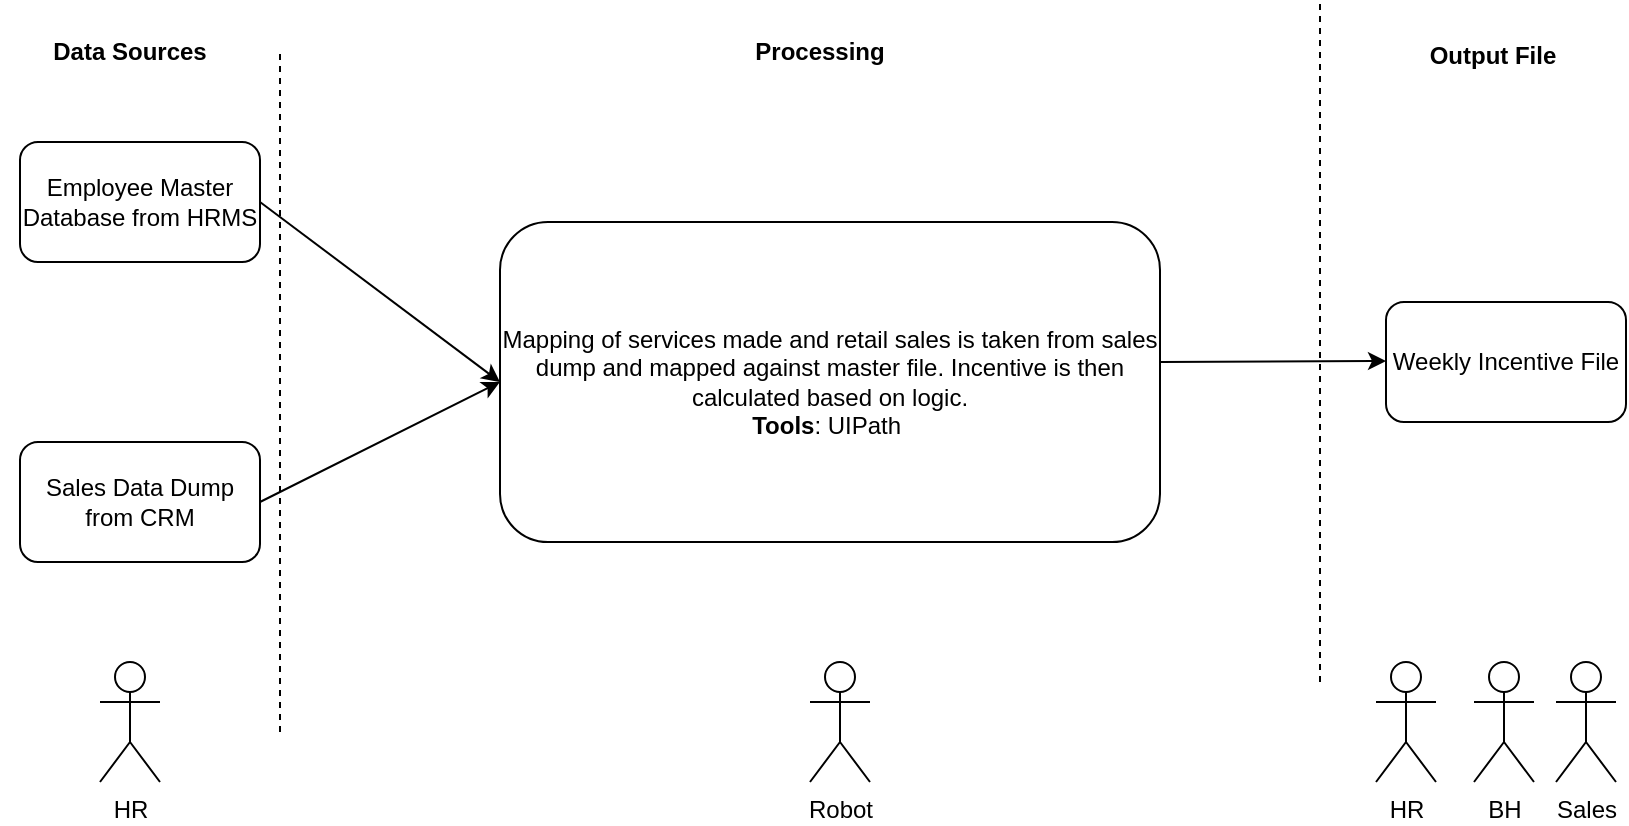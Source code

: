 <mxfile version="12.3.9" type="github" pages="1"><diagram id="THa6gGEH6mpQoKnDU4lO" name="Page-1"><mxGraphModel dx="868" dy="482" grid="1" gridSize="10" guides="1" tooltips="1" connect="1" arrows="1" fold="1" page="1" pageScale="1" pageWidth="850" pageHeight="1100" math="0" shadow="0"><root><mxCell id="0"/><mxCell id="1" parent="0"/><mxCell id="I8B6HCRjfcDwuuV07C2q-1" value="Employee Master Database from HRMS" style="rounded=1;whiteSpace=wrap;html=1;" vertex="1" parent="1"><mxGeometry x="30" y="120" width="120" height="60" as="geometry"/></mxCell><mxCell id="I8B6HCRjfcDwuuV07C2q-3" value="Data Sources" style="text;html=1;strokeColor=none;fillColor=none;align=center;verticalAlign=middle;whiteSpace=wrap;rounded=0;fontStyle=1" vertex="1" parent="1"><mxGeometry x="20" y="50" width="130" height="50" as="geometry"/></mxCell><mxCell id="I8B6HCRjfcDwuuV07C2q-4" value="Sales Data Dump from CRM" style="rounded=1;whiteSpace=wrap;html=1;" vertex="1" parent="1"><mxGeometry x="30" y="270" width="120" height="60" as="geometry"/></mxCell><mxCell id="I8B6HCRjfcDwuuV07C2q-5" value="Weekly Incentive File" style="rounded=1;whiteSpace=wrap;html=1;" vertex="1" parent="1"><mxGeometry x="713" y="200" width="120" height="60" as="geometry"/></mxCell><mxCell id="I8B6HCRjfcDwuuV07C2q-7" value="" style="endArrow=none;dashed=1;html=1;" edge="1" parent="1"><mxGeometry width="50" height="50" relative="1" as="geometry"><mxPoint x="160" y="415" as="sourcePoint"/><mxPoint x="160" y="75" as="targetPoint"/><Array as="points"><mxPoint x="160" y="165"/></Array></mxGeometry></mxCell><mxCell id="I8B6HCRjfcDwuuV07C2q-8" value="" style="endArrow=none;dashed=1;html=1;" edge="1" parent="1"><mxGeometry width="50" height="50" relative="1" as="geometry"><mxPoint x="680" y="390" as="sourcePoint"/><mxPoint x="680" y="50" as="targetPoint"/><Array as="points"><mxPoint x="680" y="140"/></Array></mxGeometry></mxCell><mxCell id="I8B6HCRjfcDwuuV07C2q-9" value="Output File" style="text;html=1;strokeColor=none;fillColor=none;align=center;verticalAlign=middle;whiteSpace=wrap;rounded=0;fontStyle=1" vertex="1" parent="1"><mxGeometry x="720" y="67" width="93" height="20" as="geometry"/></mxCell><mxCell id="I8B6HCRjfcDwuuV07C2q-10" value="Processing" style="text;html=1;strokeColor=none;fillColor=none;align=center;verticalAlign=middle;whiteSpace=wrap;rounded=0;fontStyle=1" vertex="1" parent="1"><mxGeometry x="390" y="65" width="80" height="20" as="geometry"/></mxCell><mxCell id="I8B6HCRjfcDwuuV07C2q-12" value="HR" style="shape=umlActor;verticalLabelPosition=bottom;labelBackgroundColor=#ffffff;verticalAlign=top;html=1;outlineConnect=0;" vertex="1" parent="1"><mxGeometry x="70" y="380" width="30" height="60" as="geometry"/></mxCell><mxCell id="I8B6HCRjfcDwuuV07C2q-15" value="BH" style="shape=umlActor;verticalLabelPosition=bottom;labelBackgroundColor=#ffffff;verticalAlign=top;html=1;outlineConnect=0;" vertex="1" parent="1"><mxGeometry x="757" y="380" width="30" height="60" as="geometry"/></mxCell><mxCell id="I8B6HCRjfcDwuuV07C2q-16" value="HR" style="shape=umlActor;verticalLabelPosition=bottom;labelBackgroundColor=#ffffff;verticalAlign=top;html=1;outlineConnect=0;" vertex="1" parent="1"><mxGeometry x="708" y="380" width="30" height="60" as="geometry"/></mxCell><mxCell id="I8B6HCRjfcDwuuV07C2q-17" value="Sales" style="shape=umlActor;verticalLabelPosition=bottom;labelBackgroundColor=#ffffff;verticalAlign=top;html=1;outlineConnect=0;" vertex="1" parent="1"><mxGeometry x="798" y="380" width="30" height="60" as="geometry"/></mxCell><mxCell id="I8B6HCRjfcDwuuV07C2q-20" value="Mapping of services made and retail sales is taken from sales dump and mapped against master file. Incentive is then calculated based on logic.&lt;br&gt;&lt;b&gt;Tools&lt;/b&gt;: UIPath&amp;nbsp;" style="rounded=1;whiteSpace=wrap;html=1;" vertex="1" parent="1"><mxGeometry x="270" y="160" width="330" height="160" as="geometry"/></mxCell><mxCell id="I8B6HCRjfcDwuuV07C2q-23" value="" style="endArrow=classic;html=1;entryX=0;entryY=0.5;entryDx=0;entryDy=0;" edge="1" parent="1" target="I8B6HCRjfcDwuuV07C2q-20"><mxGeometry width="50" height="50" relative="1" as="geometry"><mxPoint x="150" y="150" as="sourcePoint"/><mxPoint x="230" y="230" as="targetPoint"/><Array as="points"/></mxGeometry></mxCell><mxCell id="I8B6HCRjfcDwuuV07C2q-24" value="" style="endArrow=classic;html=1;" edge="1" parent="1"><mxGeometry width="50" height="50" relative="1" as="geometry"><mxPoint x="150" y="300" as="sourcePoint"/><mxPoint x="270" y="240" as="targetPoint"/></mxGeometry></mxCell><mxCell id="I8B6HCRjfcDwuuV07C2q-25" value="" style="endArrow=classic;html=1;" edge="1" parent="1"><mxGeometry width="50" height="50" relative="1" as="geometry"><mxPoint x="600" y="230" as="sourcePoint"/><mxPoint x="713" y="229.5" as="targetPoint"/></mxGeometry></mxCell><mxCell id="I8B6HCRjfcDwuuV07C2q-26" value="Robot" style="shape=umlActor;verticalLabelPosition=bottom;labelBackgroundColor=#ffffff;verticalAlign=top;html=1;outlineConnect=0;" vertex="1" parent="1"><mxGeometry x="425" y="380" width="30" height="60" as="geometry"/></mxCell></root></mxGraphModel></diagram></mxfile>